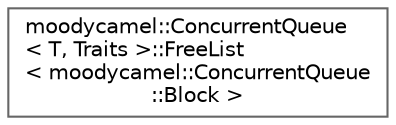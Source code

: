 digraph "类继承关系图"
{
 // INTERACTIVE_SVG=YES
 // LATEX_PDF_SIZE
  bgcolor="transparent";
  edge [fontname=Helvetica,fontsize=10,labelfontname=Helvetica,labelfontsize=10];
  node [fontname=Helvetica,fontsize=10,shape=box,height=0.2,width=0.4];
  rankdir="LR";
  Node0 [id="Node000000",label="moodycamel::ConcurrentQueue\l\< T, Traits \>::FreeList\l\< moodycamel::ConcurrentQueue\l::Block \>",height=0.2,width=0.4,color="grey40", fillcolor="white", style="filled",URL="$db/d08/structmoodycamel_1_1ConcurrentQueue_1_1FreeList.html",tooltip=" "];
}
